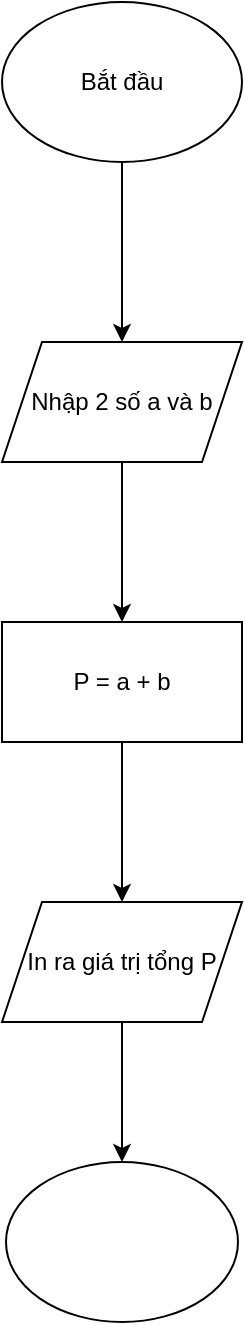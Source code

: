 <mxfile version="24.7.17">
  <diagram id="C5RBs43oDa-KdzZeNtuy" name="Page-1">
    <mxGraphModel dx="1050" dy="621" grid="1" gridSize="10" guides="1" tooltips="1" connect="1" arrows="1" fold="1" page="1" pageScale="1" pageWidth="827" pageHeight="1169" math="0" shadow="0">
      <root>
        <mxCell id="WIyWlLk6GJQsqaUBKTNV-0" />
        <mxCell id="WIyWlLk6GJQsqaUBKTNV-1" parent="WIyWlLk6GJQsqaUBKTNV-0" />
        <mxCell id="aIRQBn6vdH6Vw6u3YEIr-4" value="" style="edgeStyle=orthogonalEdgeStyle;rounded=0;orthogonalLoop=1;jettySize=auto;html=1;" edge="1" parent="WIyWlLk6GJQsqaUBKTNV-1" source="aIRQBn6vdH6Vw6u3YEIr-0" target="aIRQBn6vdH6Vw6u3YEIr-3">
          <mxGeometry relative="1" as="geometry" />
        </mxCell>
        <mxCell id="aIRQBn6vdH6Vw6u3YEIr-0" value="Bắt đầu" style="ellipse;whiteSpace=wrap;html=1;" vertex="1" parent="WIyWlLk6GJQsqaUBKTNV-1">
          <mxGeometry x="354" y="40" width="120" height="80" as="geometry" />
        </mxCell>
        <mxCell id="aIRQBn6vdH6Vw6u3YEIr-6" value="" style="edgeStyle=orthogonalEdgeStyle;rounded=0;orthogonalLoop=1;jettySize=auto;html=1;" edge="1" parent="WIyWlLk6GJQsqaUBKTNV-1" source="aIRQBn6vdH6Vw6u3YEIr-3" target="aIRQBn6vdH6Vw6u3YEIr-5">
          <mxGeometry relative="1" as="geometry" />
        </mxCell>
        <mxCell id="aIRQBn6vdH6Vw6u3YEIr-3" value="Nhập 2 số a và b" style="shape=parallelogram;perimeter=parallelogramPerimeter;whiteSpace=wrap;html=1;fixedSize=1;" vertex="1" parent="WIyWlLk6GJQsqaUBKTNV-1">
          <mxGeometry x="354" y="210" width="120" height="60" as="geometry" />
        </mxCell>
        <mxCell id="aIRQBn6vdH6Vw6u3YEIr-8" value="" style="edgeStyle=orthogonalEdgeStyle;rounded=0;orthogonalLoop=1;jettySize=auto;html=1;" edge="1" parent="WIyWlLk6GJQsqaUBKTNV-1" source="aIRQBn6vdH6Vw6u3YEIr-5" target="aIRQBn6vdH6Vw6u3YEIr-7">
          <mxGeometry relative="1" as="geometry" />
        </mxCell>
        <mxCell id="aIRQBn6vdH6Vw6u3YEIr-5" value="P = a + b" style="whiteSpace=wrap;html=1;" vertex="1" parent="WIyWlLk6GJQsqaUBKTNV-1">
          <mxGeometry x="354" y="350" width="120" height="60" as="geometry" />
        </mxCell>
        <mxCell id="aIRQBn6vdH6Vw6u3YEIr-10" value="" style="edgeStyle=orthogonalEdgeStyle;rounded=0;orthogonalLoop=1;jettySize=auto;html=1;" edge="1" parent="WIyWlLk6GJQsqaUBKTNV-1" source="aIRQBn6vdH6Vw6u3YEIr-7" target="aIRQBn6vdH6Vw6u3YEIr-9">
          <mxGeometry relative="1" as="geometry" />
        </mxCell>
        <mxCell id="aIRQBn6vdH6Vw6u3YEIr-7" value="In ra giá trị tổng P" style="shape=parallelogram;perimeter=parallelogramPerimeter;whiteSpace=wrap;html=1;fixedSize=1;" vertex="1" parent="WIyWlLk6GJQsqaUBKTNV-1">
          <mxGeometry x="354" y="490" width="120" height="60" as="geometry" />
        </mxCell>
        <mxCell id="aIRQBn6vdH6Vw6u3YEIr-9" value="" style="ellipse;whiteSpace=wrap;html=1;" vertex="1" parent="WIyWlLk6GJQsqaUBKTNV-1">
          <mxGeometry x="356" y="620" width="116" height="80" as="geometry" />
        </mxCell>
      </root>
    </mxGraphModel>
  </diagram>
</mxfile>
